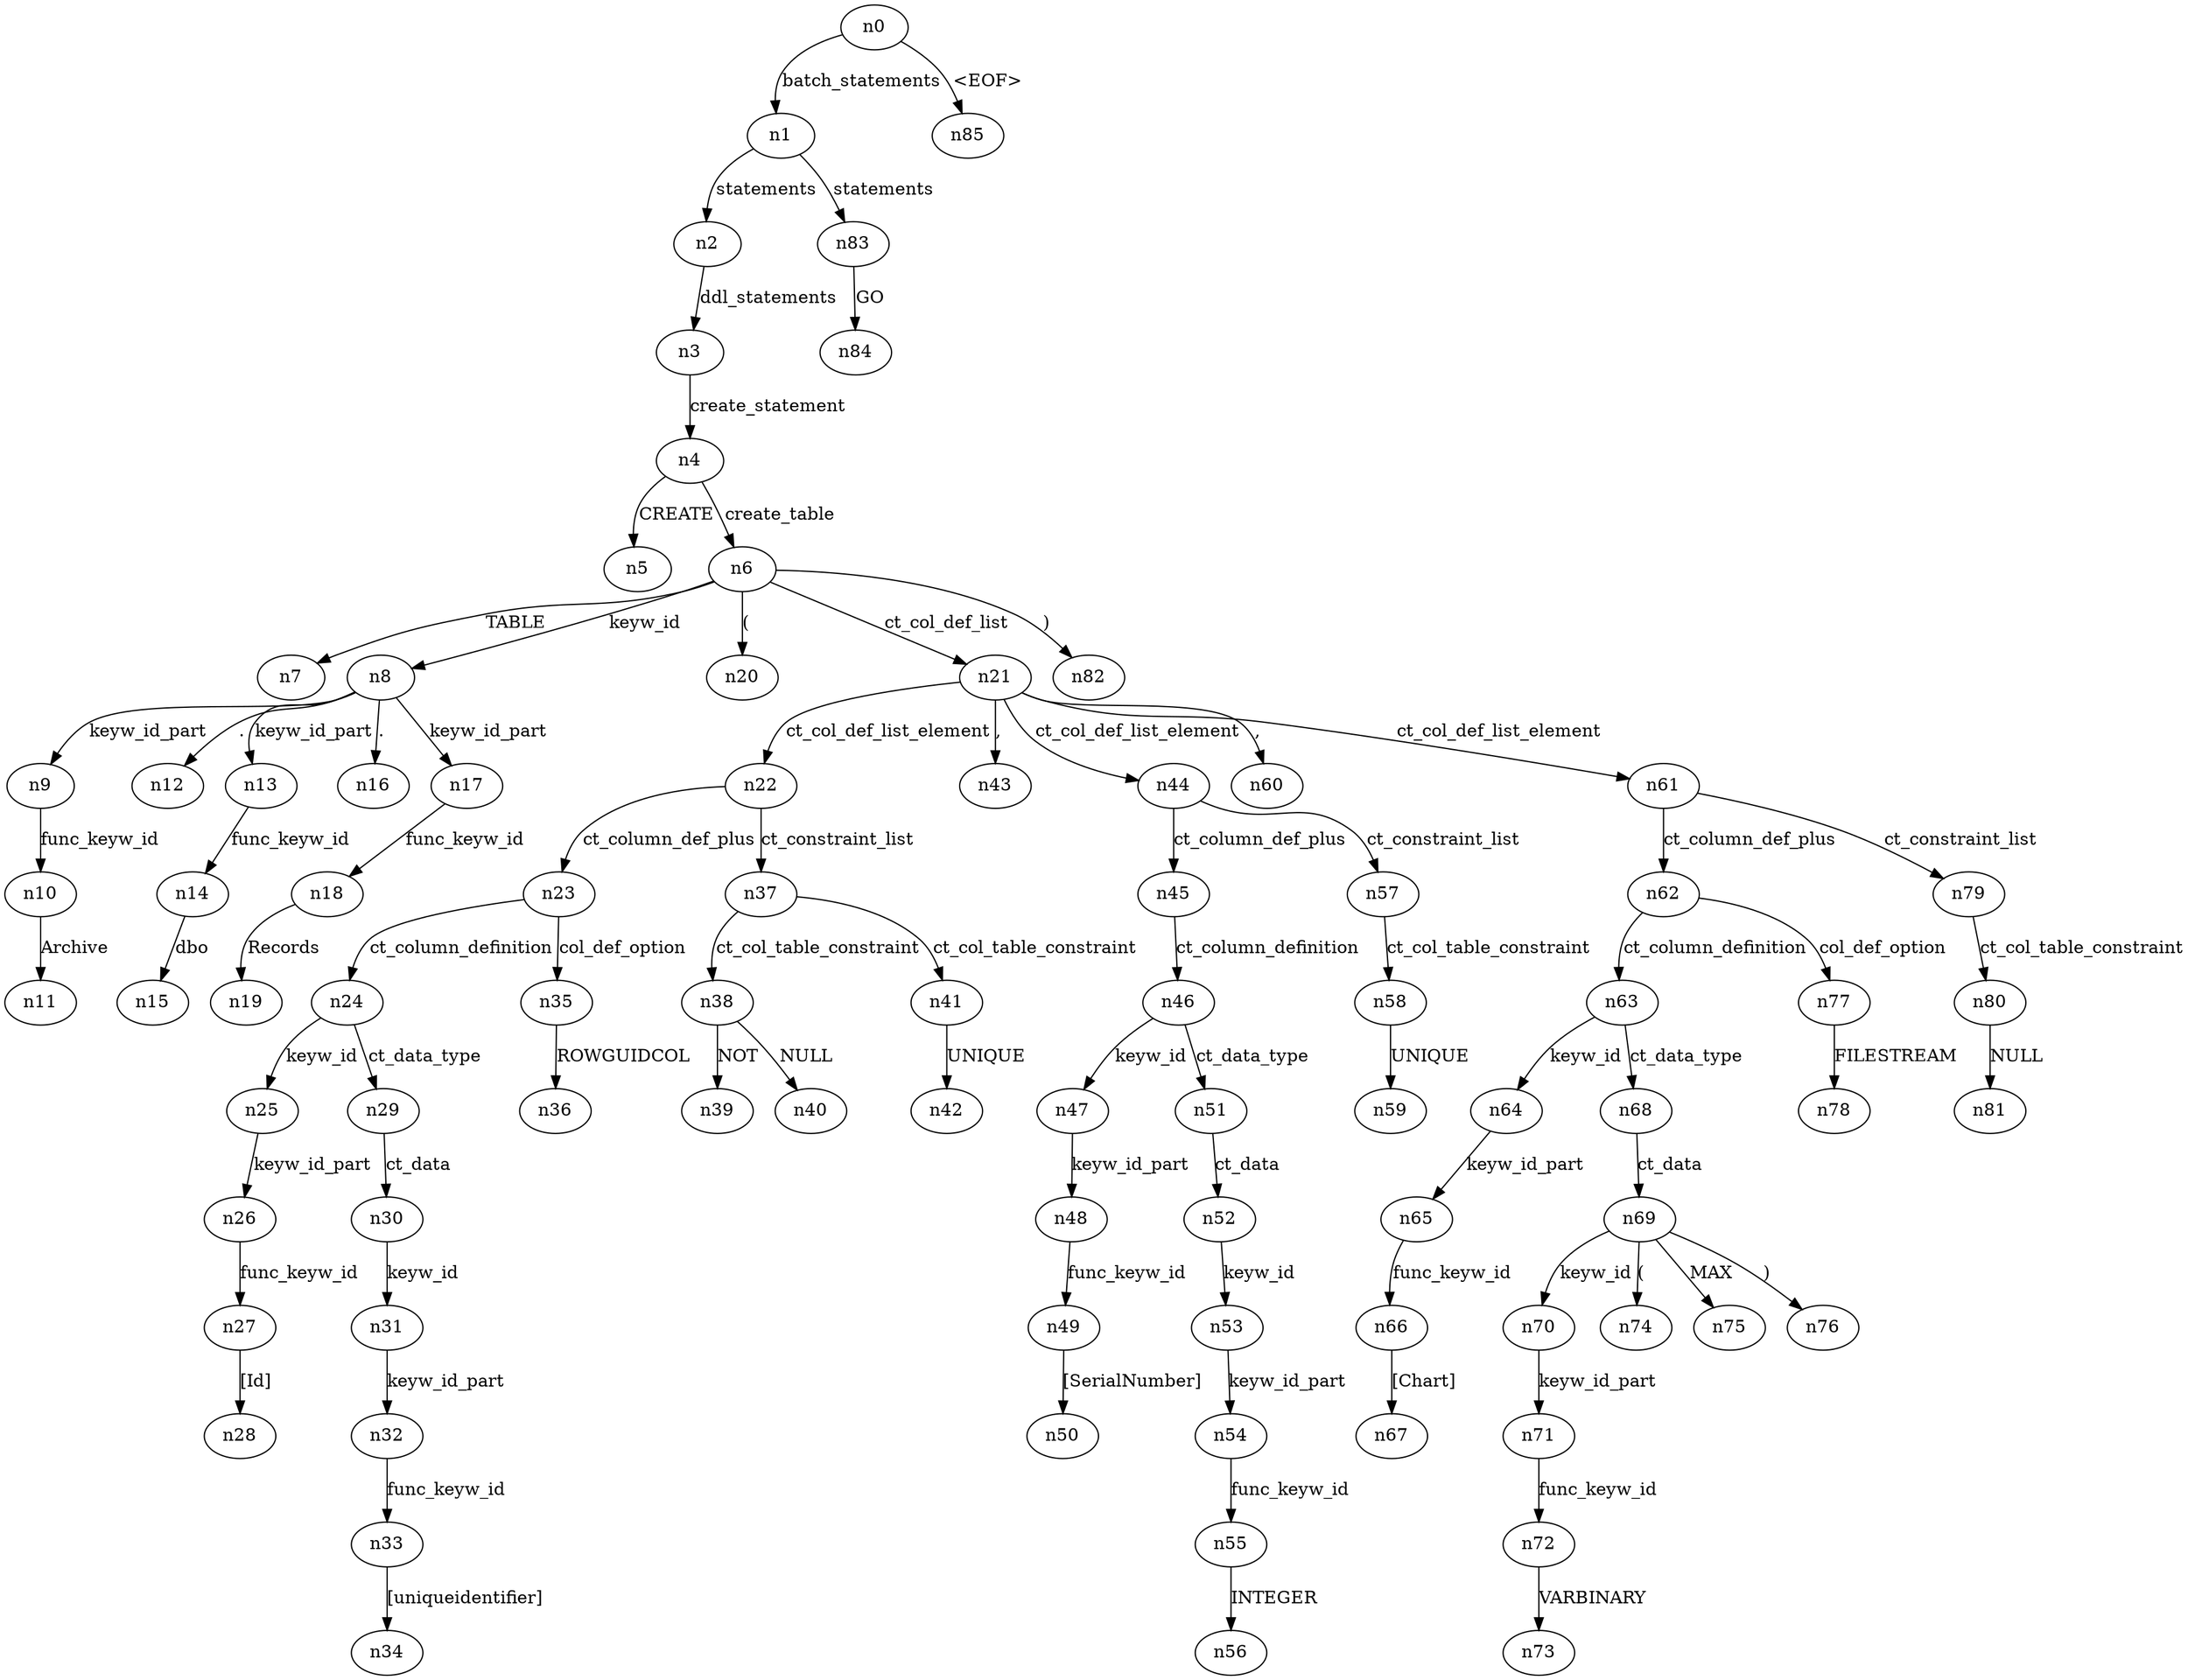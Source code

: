 digraph ParseTree {
  n0 -> n1 [label="batch_statements"];
  n1 -> n2 [label="statements"];
  n2 -> n3 [label="ddl_statements"];
  n3 -> n4 [label="create_statement"];
  n4 -> n5 [label="CREATE"];
  n4 -> n6 [label="create_table"];
  n6 -> n7 [label="TABLE"];
  n6 -> n8 [label="keyw_id"];
  n8 -> n9 [label="keyw_id_part"];
  n9 -> n10 [label="func_keyw_id"];
  n10 -> n11 [label="Archive"];
  n8 -> n12 [label="."];
  n8 -> n13 [label="keyw_id_part"];
  n13 -> n14 [label="func_keyw_id"];
  n14 -> n15 [label="dbo"];
  n8 -> n16 [label="."];
  n8 -> n17 [label="keyw_id_part"];
  n17 -> n18 [label="func_keyw_id"];
  n18 -> n19 [label="Records"];
  n6 -> n20 [label="("];
  n6 -> n21 [label="ct_col_def_list"];
  n21 -> n22 [label="ct_col_def_list_element"];
  n22 -> n23 [label="ct_column_def_plus"];
  n23 -> n24 [label="ct_column_definition"];
  n24 -> n25 [label="keyw_id"];
  n25 -> n26 [label="keyw_id_part"];
  n26 -> n27 [label="func_keyw_id"];
  n27 -> n28 [label="[Id]"];
  n24 -> n29 [label="ct_data_type"];
  n29 -> n30 [label="ct_data"];
  n30 -> n31 [label="keyw_id"];
  n31 -> n32 [label="keyw_id_part"];
  n32 -> n33 [label="func_keyw_id"];
  n33 -> n34 [label="[uniqueidentifier]"];
  n23 -> n35 [label="col_def_option"];
  n35 -> n36 [label="ROWGUIDCOL"];
  n22 -> n37 [label="ct_constraint_list"];
  n37 -> n38 [label="ct_col_table_constraint"];
  n38 -> n39 [label="NOT"];
  n38 -> n40 [label="NULL"];
  n37 -> n41 [label="ct_col_table_constraint"];
  n41 -> n42 [label="UNIQUE"];
  n21 -> n43 [label=","];
  n21 -> n44 [label="ct_col_def_list_element"];
  n44 -> n45 [label="ct_column_def_plus"];
  n45 -> n46 [label="ct_column_definition"];
  n46 -> n47 [label="keyw_id"];
  n47 -> n48 [label="keyw_id_part"];
  n48 -> n49 [label="func_keyw_id"];
  n49 -> n50 [label="[SerialNumber]"];
  n46 -> n51 [label="ct_data_type"];
  n51 -> n52 [label="ct_data"];
  n52 -> n53 [label="keyw_id"];
  n53 -> n54 [label="keyw_id_part"];
  n54 -> n55 [label="func_keyw_id"];
  n55 -> n56 [label="INTEGER"];
  n44 -> n57 [label="ct_constraint_list"];
  n57 -> n58 [label="ct_col_table_constraint"];
  n58 -> n59 [label="UNIQUE"];
  n21 -> n60 [label=","];
  n21 -> n61 [label="ct_col_def_list_element"];
  n61 -> n62 [label="ct_column_def_plus"];
  n62 -> n63 [label="ct_column_definition"];
  n63 -> n64 [label="keyw_id"];
  n64 -> n65 [label="keyw_id_part"];
  n65 -> n66 [label="func_keyw_id"];
  n66 -> n67 [label="[Chart]"];
  n63 -> n68 [label="ct_data_type"];
  n68 -> n69 [label="ct_data"];
  n69 -> n70 [label="keyw_id"];
  n70 -> n71 [label="keyw_id_part"];
  n71 -> n72 [label="func_keyw_id"];
  n72 -> n73 [label="VARBINARY"];
  n69 -> n74 [label="("];
  n69 -> n75 [label="MAX"];
  n69 -> n76 [label=")"];
  n62 -> n77 [label="col_def_option"];
  n77 -> n78 [label="FILESTREAM"];
  n61 -> n79 [label="ct_constraint_list"];
  n79 -> n80 [label="ct_col_table_constraint"];
  n80 -> n81 [label="NULL"];
  n6 -> n82 [label=")"];
  n1 -> n83 [label="statements"];
  n83 -> n84 [label="GO"];
  n0 -> n85 [label="<EOF>"];
}